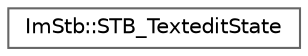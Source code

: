digraph "Gráfico de jerarquía de clases"
{
 // LATEX_PDF_SIZE
  bgcolor="transparent";
  edge [fontname=Helvetica,fontsize=10,labelfontname=Helvetica,labelfontsize=10];
  node [fontname=Helvetica,fontsize=10,shape=box,height=0.2,width=0.4];
  rankdir="LR";
  Node0 [id="Node000000",label="ImStb::STB_TexteditState",height=0.2,width=0.4,color="grey40", fillcolor="white", style="filled",URL="$struct_im_stb_1_1_s_t_b___textedit_state.html",tooltip=" "];
}
